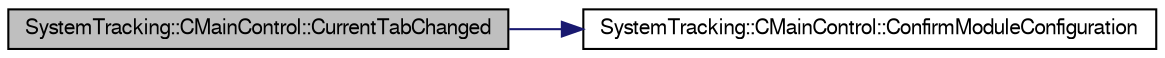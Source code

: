 digraph G
{
  edge [fontname="FreeSans",fontsize="10",labelfontname="FreeSans",labelfontsize="10"];
  node [fontname="FreeSans",fontsize="10",shape=record];
  rankdir="LR";
  Node1 [label="SystemTracking::CMainControl::CurrentTabChanged",height=0.2,width=0.4,color="black", fillcolor="grey75", style="filled" fontcolor="black"];
  Node1 -> Node2 [color="midnightblue",fontsize="10",style="solid",fontname="FreeSans"];
  Node2 [label="SystemTracking::CMainControl::ConfirmModuleConfiguration",height=0.2,width=0.4,color="black", fillcolor="white", style="filled",URL="$classSystemTracking_1_1CMainControl.html#ae3a35ef6c557bc66707db334a50a5280",tooltip="slot for confirm module configuration."];
}
